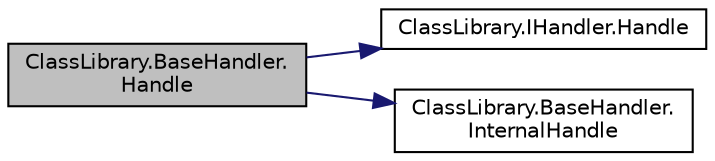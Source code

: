 digraph "ClassLibrary.BaseHandler.Handle"
{
 // INTERACTIVE_SVG=YES
 // LATEX_PDF_SIZE
  edge [fontname="Helvetica",fontsize="10",labelfontname="Helvetica",labelfontsize="10"];
  node [fontname="Helvetica",fontsize="10",shape=record];
  rankdir="LR";
  Node1 [label="ClassLibrary.BaseHandler.\lHandle",height=0.2,width=0.4,color="black", fillcolor="grey75", style="filled", fontcolor="black",tooltip="Procesa el mensaje o la pasa al siguiente \"handler\" si existe."];
  Node1 -> Node2 [color="midnightblue",fontsize="10",style="solid",fontname="Helvetica"];
  Node2 [label="ClassLibrary.IHandler.Handle",height=0.2,width=0.4,color="black", fillcolor="white", style="filled",URL="$interfaceClassLibrary_1_1IHandler.html#a98ff0b8c22e23b5a26d2aa9eaf6daa49",tooltip="Procesa el mensaje o la pasa al siguiente \"handler\" si existe."];
  Node1 -> Node3 [color="midnightblue",fontsize="10",style="solid",fontname="Helvetica"];
  Node3 [label="ClassLibrary.BaseHandler.\lInternalHandle",height=0.2,width=0.4,color="black", fillcolor="white", style="filled",URL="$classClassLibrary_1_1BaseHandler.html#ada5a7400584a50d1c1fe2207a1e3aa78",tooltip="Este método debe ser sobreescrito por las clases sucesores. La clase sucesora procesa el mensaje y re..."];
}
